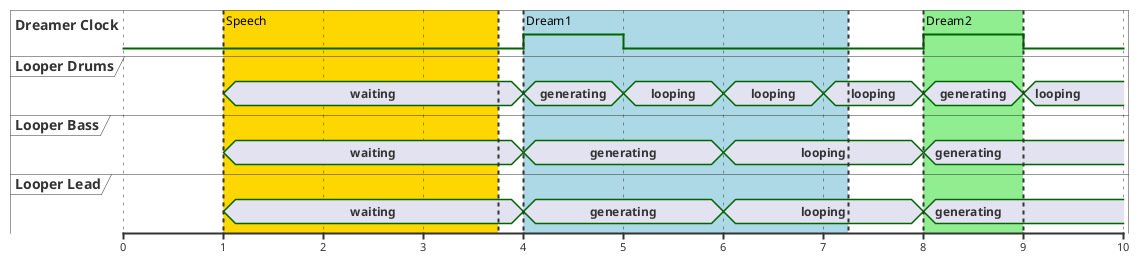 @startuml

'clock clk with period 4
binary "Dreamer Clock" as dreamer_clock
concise "Looper Drums" as looper_drums
concise "Looper Bass" as looper_bass
concise "Looper Lead" as looper_lead

scale 1 as 100 pixels

@0

@1 as :speech_begin
@+2.75 as :speech_end
highlight :speech_begin to :speech_end #Gold:Speech

@4 as :dream1_start
@+3.25 as :dream1_end
highlight :dream1_start to :dream1_end #lightBlue:Dream1

@8 as :dream2_start
@+1 as :dream2_end
highlight :dream2_start to :dream2_end #lightGreen:Dream2

@looper_drums
1 is waiting
+3 is generating
dreamer_clock is high
+1 is looping
dreamer_clock is low
+1 is looping
+1 is looping
+1 is generating
dreamer_clock is high
+1 is looping
dreamer_clock is low

@looper_bass
1 is waiting
+3 is generating
+2 is looping
+2 is generating

@looper_lead
1 is waiting
+3 is generating
+2 is looping
+2 is generating


@enduml
